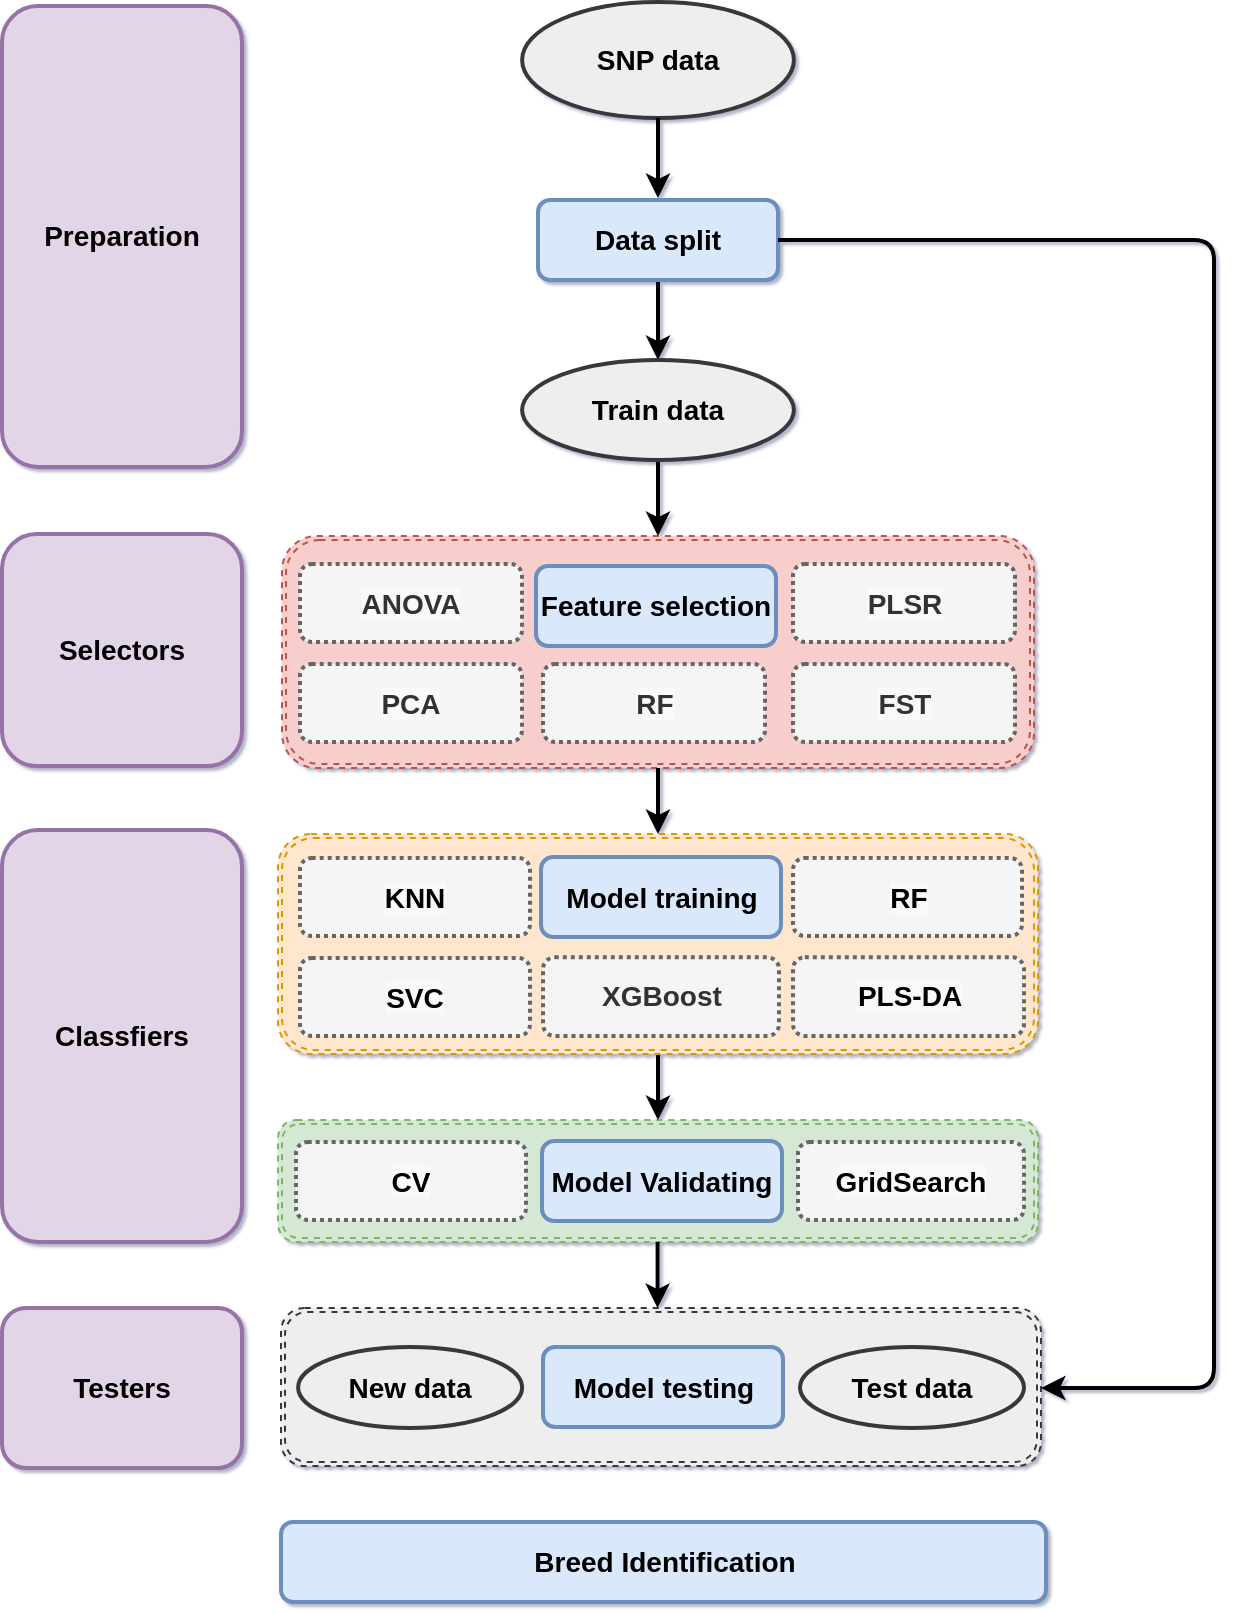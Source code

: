 <mxfile version="21.2.6" type="github">
  <diagram id="C5RBs43oDa-KdzZeNtuy" name="Page-1">
    <mxGraphModel dx="1434" dy="802" grid="0" gridSize="10" guides="1" tooltips="1" connect="1" arrows="1" fold="1" page="1" pageScale="1" pageWidth="827" pageHeight="1169" math="0" shadow="1">
      <root>
        <mxCell id="WIyWlLk6GJQsqaUBKTNV-0" />
        <mxCell id="WIyWlLk6GJQsqaUBKTNV-1" parent="WIyWlLk6GJQsqaUBKTNV-0" />
        <mxCell id="zpyyWrMp8Rw1nTRngI7F-36" value="" style="shape=ext;double=1;rounded=1;whiteSpace=wrap;html=1;fillColor=#eeeeee;dashed=1;strokeColor=#36393d;fontStyle=1" parent="WIyWlLk6GJQsqaUBKTNV-1" vertex="1">
          <mxGeometry x="238.5" y="795" width="380" height="79" as="geometry" />
        </mxCell>
        <mxCell id="rZRslyIYhU1VRv0iqAqT-6" value="" style="shape=ext;double=1;rounded=1;whiteSpace=wrap;html=1;fillColor=#f8cecc;dashed=1;strokeColor=#b85450;fontStyle=1" parent="WIyWlLk6GJQsqaUBKTNV-1" vertex="1">
          <mxGeometry x="239" y="409" width="376" height="116" as="geometry" />
        </mxCell>
        <mxCell id="zpyyWrMp8Rw1nTRngI7F-25" value="" style="shape=ext;double=1;rounded=1;whiteSpace=wrap;html=1;fillColor=#d5e8d4;dashed=1;strokeColor=#82b366;fontStyle=1" parent="WIyWlLk6GJQsqaUBKTNV-1" vertex="1">
          <mxGeometry x="237" y="701" width="380" height="61" as="geometry" />
        </mxCell>
        <mxCell id="6ISwpYmpRPyFx55nGUDn-2" value="" style="edgeStyle=orthogonalEdgeStyle;rounded=0;orthogonalLoop=1;jettySize=auto;html=1;fontSize=14;exitX=0.5;exitY=1;exitDx=0;exitDy=0;fontStyle=1;fontFamily=Helvetica;strokeWidth=2;entryX=0.5;entryY=0;entryDx=0;entryDy=0;" parent="WIyWlLk6GJQsqaUBKTNV-1" source="6ISwpYmpRPyFx55nGUDn-13" target="rZRslyIYhU1VRv0iqAqT-6" edge="1">
          <mxGeometry relative="1" as="geometry">
            <mxPoint x="428" y="429.0" as="sourcePoint" />
            <mxPoint x="428" y="439" as="targetPoint" />
          </mxGeometry>
        </mxCell>
        <mxCell id="6ISwpYmpRPyFx55nGUDn-11" value="" style="edgeStyle=orthogonalEdgeStyle;rounded=0;orthogonalLoop=1;jettySize=auto;html=1;fontSize=14;fontStyle=1;fontFamily=Helvetica;strokeWidth=2;exitX=0.5;exitY=1;exitDx=0;exitDy=0;entryX=0.5;entryY=0;entryDx=0;entryDy=0;" parent="WIyWlLk6GJQsqaUBKTNV-1" source="6ISwpYmpRPyFx55nGUDn-27" target="6ISwpYmpRPyFx55nGUDn-13" edge="1">
          <mxGeometry relative="1" as="geometry">
            <mxPoint x="427.58" y="338" as="sourcePoint" />
            <mxPoint x="427.58" y="388" as="targetPoint" />
          </mxGeometry>
        </mxCell>
        <mxCell id="6ISwpYmpRPyFx55nGUDn-13" value="&lt;p style=&quot;font-size: 14px;&quot;&gt;&lt;span style=&quot;font-size: 14px;&quot;&gt;&lt;font style=&quot;font-size: 14px;&quot;&gt;Train data&lt;/font&gt;&lt;/span&gt;&lt;/p&gt;" style="ellipse;whiteSpace=wrap;html=1;rounded=1;glass=0;strokeWidth=2;shadow=0;fontStyle=1;fontFamily=Helvetica;fillColor=#eeeeee;strokeColor=#36393d;fontSize=14;" parent="WIyWlLk6GJQsqaUBKTNV-1" vertex="1">
          <mxGeometry x="359.06" y="321" width="135.88" height="50" as="geometry" />
        </mxCell>
        <mxCell id="6ISwpYmpRPyFx55nGUDn-27" value="Data split" style="rounded=1;whiteSpace=wrap;html=1;fontSize=14;glass=0;strokeWidth=2;shadow=0;fontStyle=1;fontFamily=Helvetica;fillColor=#dae8fc;strokeColor=#6c8ebf;" parent="WIyWlLk6GJQsqaUBKTNV-1" vertex="1">
          <mxGeometry x="367" y="241" width="120" height="40" as="geometry" />
        </mxCell>
        <mxCell id="rZRslyIYhU1VRv0iqAqT-1" value="&lt;span style=&quot;font-size: 14px;&quot;&gt;Model testing&lt;/span&gt;" style="rounded=1;whiteSpace=wrap;html=1;fontSize=14;fontStyle=1;fontFamily=Helvetica;fillColor=#dae8fc;strokeColor=#6c8ebf;strokeWidth=2;" parent="WIyWlLk6GJQsqaUBKTNV-1" vertex="1">
          <mxGeometry x="369.5" y="814.5" width="120" height="40" as="geometry" />
        </mxCell>
        <mxCell id="zpyyWrMp8Rw1nTRngI7F-11" value="&lt;span style=&quot;font-size: 14px; font-style: normal; font-variant-ligatures: normal; font-variant-caps: normal; letter-spacing: normal; orphans: 2; text-align: center; text-indent: 0px; text-transform: none; widows: 2; word-spacing: 0px; -webkit-text-stroke-width: 0px; text-decoration-thickness: initial; text-decoration-style: initial; text-decoration-color: initial; float: none; display: inline !important;&quot;&gt;Selectors&lt;/span&gt;" style="rounded=1;whiteSpace=wrap;html=1;fontSize=14;fontStyle=1;fontFamily=Helvetica;strokeWidth=2;fillColor=#e1d5e7;strokeColor=#9673a6;fontColor=default;labelBorderColor=none;labelBackgroundColor=none;" parent="WIyWlLk6GJQsqaUBKTNV-1" vertex="1">
          <mxGeometry x="99" y="408" width="120" height="116" as="geometry" />
        </mxCell>
        <mxCell id="6ISwpYmpRPyFx55nGUDn-30" value="&lt;span style=&quot;font-size: 14px;&quot;&gt;Feature selection&lt;/span&gt;" style="rounded=1;whiteSpace=wrap;html=1;fontSize=14;fontStyle=1;fontFamily=Helvetica;fillColor=#dae8fc;strokeColor=#6c8ebf;strokeWidth=2;" parent="WIyWlLk6GJQsqaUBKTNV-1" vertex="1">
          <mxGeometry x="366" y="424" width="120" height="40" as="geometry" />
        </mxCell>
        <mxCell id="zpyyWrMp8Rw1nTRngI7F-12" value="Classfiers" style="rounded=1;whiteSpace=wrap;html=1;fontSize=14;fontStyle=1;fontFamily=Helvetica;strokeWidth=2;fillColor=#e1d5e7;strokeColor=#9673a6;" parent="WIyWlLk6GJQsqaUBKTNV-1" vertex="1">
          <mxGeometry x="99" y="556" width="120" height="206" as="geometry" />
        </mxCell>
        <mxCell id="zpyyWrMp8Rw1nTRngI7F-23" value="&lt;span style=&quot;color: rgb(0, 0, 0); font-size: 14px; font-style: normal; font-variant-ligatures: normal; font-variant-caps: normal; letter-spacing: normal; orphans: 2; text-align: center; text-indent: 0px; text-transform: none; widows: 2; word-spacing: 0px; -webkit-text-stroke-width: 0px; background-color: rgb(248, 249, 250); text-decoration-thickness: initial; text-decoration-style: initial; text-decoration-color: initial; float: none; display: inline !important;&quot;&gt;GridSearch&lt;/span&gt;" style="rounded=1;whiteSpace=wrap;html=1;fontSize=14;fontStyle=1;fontFamily=Helvetica;strokeWidth=2;fillColor=#f5f5f5;fontColor=#333333;strokeColor=#666666;dashed=1;dashPattern=1 1;" parent="WIyWlLk6GJQsqaUBKTNV-1" vertex="1">
          <mxGeometry x="497" y="712" width="113" height="39" as="geometry" />
        </mxCell>
        <mxCell id="zpyyWrMp8Rw1nTRngI7F-26" value="" style="edgeStyle=orthogonalEdgeStyle;rounded=0;orthogonalLoop=1;jettySize=auto;html=1;entryX=0.5;entryY=0;entryDx=0;entryDy=0;strokeWidth=2;fontStyle=1" parent="WIyWlLk6GJQsqaUBKTNV-1" source="rZRslyIYhU1VRv0iqAqT-6" target="zpyyWrMp8Rw1nTRngI7F-14" edge="1">
          <mxGeometry relative="1" as="geometry" />
        </mxCell>
        <mxCell id="rZRslyIYhU1VRv0iqAqT-10" value="&lt;span style=&quot;background-color: rgb(248, 249, 250);&quot;&gt;ANOVA&lt;/span&gt;" style="rounded=1;whiteSpace=wrap;html=1;fontSize=14;fontStyle=1;fontFamily=Helvetica;strokeWidth=2;dashed=1;dashPattern=1 1;fillColor=#f5f5f5;fontColor=#333333;strokeColor=#666666;" parent="WIyWlLk6GJQsqaUBKTNV-1" vertex="1">
          <mxGeometry x="248" y="423" width="111" height="39" as="geometry" />
        </mxCell>
        <mxCell id="rZRslyIYhU1VRv0iqAqT-11" value="&lt;span style=&quot;background-color: rgb(248, 249, 250);&quot;&gt;RF&lt;/span&gt;" style="rounded=1;whiteSpace=wrap;html=1;fontSize=14;fontStyle=1;fontFamily=Helvetica;strokeWidth=2;dashed=1;dashPattern=1 1;fillColor=#f5f5f5;fontColor=#333333;strokeColor=#666666;" parent="WIyWlLk6GJQsqaUBKTNV-1" vertex="1">
          <mxGeometry x="369.5" y="473" width="111" height="39" as="geometry" />
        </mxCell>
        <mxCell id="rZRslyIYhU1VRv0iqAqT-12" value="&lt;span style=&quot;background-color: rgb(248, 249, 250);&quot;&gt;PLSR&lt;/span&gt;" style="rounded=1;whiteSpace=wrap;html=1;fontSize=14;fontStyle=1;fontFamily=Helvetica;strokeWidth=2;dashed=1;dashPattern=1 1;fillColor=#f5f5f5;fontColor=#333333;strokeColor=#666666;" parent="WIyWlLk6GJQsqaUBKTNV-1" vertex="1">
          <mxGeometry x="494.5" y="423" width="111" height="39" as="geometry" />
        </mxCell>
        <mxCell id="zpyyWrMp8Rw1nTRngI7F-2" value="&lt;span style=&quot;background-color: rgb(248, 249, 250);&quot;&gt;PCA&lt;/span&gt;" style="rounded=1;whiteSpace=wrap;html=1;fontSize=14;fontStyle=1;fontFamily=Helvetica;strokeWidth=2;dashed=1;dashPattern=1 1;fillColor=#f5f5f5;fontColor=#333333;strokeColor=#666666;" parent="WIyWlLk6GJQsqaUBKTNV-1" vertex="1">
          <mxGeometry x="248" y="473" width="111" height="39" as="geometry" />
        </mxCell>
        <mxCell id="zpyyWrMp8Rw1nTRngI7F-3" value="&lt;span style=&quot;background-color: rgb(248, 249, 250);&quot;&gt;FST&lt;/span&gt;" style="rounded=1;whiteSpace=wrap;html=1;fontSize=14;fontStyle=1;fontFamily=Helvetica;strokeWidth=2;dashed=1;dashPattern=1 1;fillColor=#f5f5f5;fontColor=#333333;strokeColor=#666666;" parent="WIyWlLk6GJQsqaUBKTNV-1" vertex="1">
          <mxGeometry x="494.5" y="473" width="111" height="39" as="geometry" />
        </mxCell>
        <mxCell id="zpyyWrMp8Rw1nTRngI7F-28" value="" style="edgeStyle=orthogonalEdgeStyle;rounded=0;orthogonalLoop=1;jettySize=auto;html=1;entryX=0.5;entryY=0;entryDx=0;entryDy=0;strokeWidth=2;fontStyle=1" parent="WIyWlLk6GJQsqaUBKTNV-1" source="zpyyWrMp8Rw1nTRngI7F-14" target="zpyyWrMp8Rw1nTRngI7F-25" edge="1">
          <mxGeometry relative="1" as="geometry" />
        </mxCell>
        <mxCell id="zpyyWrMp8Rw1nTRngI7F-14" value="" style="shape=ext;double=1;rounded=1;whiteSpace=wrap;html=1;fillColor=#ffe6cc;dashed=1;strokeColor=#d79b00;fontStyle=1" parent="WIyWlLk6GJQsqaUBKTNV-1" vertex="1">
          <mxGeometry x="237" y="558" width="380" height="110" as="geometry" />
        </mxCell>
        <mxCell id="6ISwpYmpRPyFx55nGUDn-21" value="&lt;span style=&quot;color: rgb(0, 0, 0); font-size: 14px; font-style: normal; font-variant-ligatures: normal; font-variant-caps: normal; letter-spacing: normal; orphans: 2; text-align: center; text-indent: 0px; text-transform: none; widows: 2; word-spacing: 0px; -webkit-text-stroke-width: 0px; background-color: rgb(248, 249, 250); text-decoration-thickness: initial; text-decoration-style: initial; text-decoration-color: initial; float: none; display: inline !important;&quot;&gt;RF&lt;/span&gt;" style="rounded=1;whiteSpace=wrap;html=1;fontSize=14;fontStyle=1;fontFamily=Helvetica;strokeWidth=2;fillColor=#f5f5f5;fontColor=#333333;strokeColor=#666666;dashed=1;dashPattern=1 1;" parent="WIyWlLk6GJQsqaUBKTNV-1" vertex="1">
          <mxGeometry x="494.5" y="570" width="114.5" height="39" as="geometry" />
        </mxCell>
        <mxCell id="6ISwpYmpRPyFx55nGUDn-25" value="&lt;span style=&quot;color: rgb(0, 0, 0); font-size: 14px; font-style: normal; font-variant-ligatures: normal; font-variant-caps: normal; letter-spacing: normal; orphans: 2; text-align: center; text-indent: 0px; text-transform: none; widows: 2; word-spacing: 0px; -webkit-text-stroke-width: 0px; background-color: rgb(248, 249, 250); text-decoration-thickness: initial; text-decoration-style: initial; text-decoration-color: initial; float: none; display: inline !important;&quot;&gt;SVC&lt;/span&gt;" style="rounded=1;whiteSpace=wrap;html=1;fontSize=14;fontStyle=1;fontFamily=Helvetica;strokeWidth=2;fillColor=#f5f5f5;fontColor=#333333;strokeColor=#666666;dashed=1;dashPattern=1 1;" parent="WIyWlLk6GJQsqaUBKTNV-1" vertex="1">
          <mxGeometry x="248" y="620" width="115" height="39" as="geometry" />
        </mxCell>
        <mxCell id="6ISwpYmpRPyFx55nGUDn-20" value="&lt;span style=&quot;font-size: 14px;&quot;&gt;XGBoost&lt;/span&gt;" style="rounded=1;whiteSpace=wrap;html=1;fontSize=14;fontStyle=1;fontFamily=Helvetica;strokeWidth=2;fillColor=#f5f5f5;fontColor=#333333;strokeColor=#666666;dashed=1;dashPattern=1 1;" parent="WIyWlLk6GJQsqaUBKTNV-1" vertex="1">
          <mxGeometry x="369.5" y="619.67" width="118" height="39.33" as="geometry" />
        </mxCell>
        <mxCell id="6ISwpYmpRPyFx55nGUDn-24" value="&lt;span style=&quot;color: rgb(0, 0, 0); font-size: 14px; font-style: normal; font-variant-ligatures: normal; font-variant-caps: normal; letter-spacing: normal; orphans: 2; text-align: center; text-indent: 0px; text-transform: none; widows: 2; word-spacing: 0px; -webkit-text-stroke-width: 0px; background-color: rgb(248, 249, 250); text-decoration-thickness: initial; text-decoration-style: initial; text-decoration-color: initial; float: none; display: inline !important;&quot;&gt;PLS-DA&lt;/span&gt;" style="rounded=1;whiteSpace=wrap;html=1;fontSize=14;fontStyle=1;fontFamily=Helvetica;strokeWidth=2;fillColor=#f5f5f5;fontColor=#333333;strokeColor=#666666;dashed=1;dashPattern=1 1;" parent="WIyWlLk6GJQsqaUBKTNV-1" vertex="1">
          <mxGeometry x="494.5" y="619.67" width="115.5" height="39.33" as="geometry" />
        </mxCell>
        <mxCell id="zpyyWrMp8Rw1nTRngI7F-21" value="&lt;span style=&quot;color: rgb(0, 0, 0); font-size: 14px; font-style: normal; font-variant-ligatures: normal; font-variant-caps: normal; letter-spacing: normal; orphans: 2; text-align: center; text-indent: 0px; text-transform: none; widows: 2; word-spacing: 0px; -webkit-text-stroke-width: 0px; background-color: rgb(248, 249, 250); text-decoration-thickness: initial; text-decoration-style: initial; text-decoration-color: initial; float: none; display: inline !important;&quot;&gt;KNN&lt;/span&gt;" style="rounded=1;whiteSpace=wrap;html=1;fontSize=14;fontStyle=1;fontFamily=Helvetica;strokeWidth=2;fillColor=#f5f5f5;fontColor=#333333;strokeColor=#666666;dashed=1;dashPattern=1 1;" parent="WIyWlLk6GJQsqaUBKTNV-1" vertex="1">
          <mxGeometry x="248" y="570" width="115" height="39" as="geometry" />
        </mxCell>
        <mxCell id="6ISwpYmpRPyFx55nGUDn-18" value="&lt;span style=&quot;font-size: 14px;&quot;&gt;Model training&lt;/span&gt;" style="rounded=1;whiteSpace=wrap;html=1;fontSize=14;fontStyle=1;fontFamily=Helvetica;fillColor=#dae8fc;strokeColor=#6c8ebf;strokeWidth=2;" parent="WIyWlLk6GJQsqaUBKTNV-1" vertex="1">
          <mxGeometry x="368.5" y="569.5" width="120" height="40" as="geometry" />
        </mxCell>
        <mxCell id="zpyyWrMp8Rw1nTRngI7F-29" value="&lt;span style=&quot;font-size: 14px; font-style: normal; font-variant-ligatures: normal; font-variant-caps: normal; letter-spacing: normal; orphans: 2; text-align: center; text-indent: 0px; text-transform: none; widows: 2; word-spacing: 0px; -webkit-text-stroke-width: 0px; text-decoration-thickness: initial; text-decoration-style: initial; text-decoration-color: initial; float: none; display: inline !important;&quot;&gt;Testers&lt;/span&gt;" style="rounded=1;whiteSpace=wrap;html=1;fontSize=14;fontStyle=1;fontFamily=Helvetica;strokeWidth=2;fillColor=#e1d5e7;strokeColor=#9673a6;fontColor=default;labelBorderColor=none;labelBackgroundColor=none;" parent="WIyWlLk6GJQsqaUBKTNV-1" vertex="1">
          <mxGeometry x="99" y="795" width="120" height="80" as="geometry" />
        </mxCell>
        <mxCell id="zpyyWrMp8Rw1nTRngI7F-31" value="&lt;span style=&quot;color: rgb(0, 0, 0); font-size: 14px; font-style: normal; font-variant-ligatures: normal; font-variant-caps: normal; letter-spacing: normal; orphans: 2; text-align: center; text-indent: 0px; text-transform: none; widows: 2; word-spacing: 0px; -webkit-text-stroke-width: 0px; background-color: rgb(248, 249, 250); text-decoration-thickness: initial; text-decoration-style: initial; text-decoration-color: initial; float: none; display: inline !important;&quot;&gt;CV&lt;/span&gt;" style="rounded=1;whiteSpace=wrap;html=1;fontSize=14;fontStyle=1;fontFamily=Helvetica;strokeWidth=2;fillColor=#f5f5f5;fontColor=#333333;strokeColor=#666666;dashed=1;dashPattern=1 1;" parent="WIyWlLk6GJQsqaUBKTNV-1" vertex="1">
          <mxGeometry x="246" y="712" width="115" height="39" as="geometry" />
        </mxCell>
        <mxCell id="zpyyWrMp8Rw1nTRngI7F-32" value="&lt;span style=&quot;font-size: 14px;&quot;&gt;Model Validating&lt;/span&gt;" style="rounded=1;whiteSpace=wrap;html=1;fontSize=14;fontStyle=1;fontFamily=Helvetica;fillColor=#dae8fc;strokeColor=#6c8ebf;strokeWidth=2;" parent="WIyWlLk6GJQsqaUBKTNV-1" vertex="1">
          <mxGeometry x="369" y="711.5" width="120" height="40" as="geometry" />
        </mxCell>
        <mxCell id="zpyyWrMp8Rw1nTRngI7F-33" value="&lt;p style=&quot;font-size: 14px;&quot;&gt;&lt;span style=&quot;font-size: 14px;&quot;&gt;&lt;font style=&quot;font-size: 14px;&quot;&gt;Test data&lt;/font&gt;&lt;/span&gt;&lt;/p&gt;" style="ellipse;whiteSpace=wrap;html=1;rounded=1;glass=0;strokeWidth=2;shadow=0;fontStyle=1;fontFamily=Helvetica;fillColor=#eeeeee;strokeColor=#36393d;fontSize=14;" parent="WIyWlLk6GJQsqaUBKTNV-1" vertex="1">
          <mxGeometry x="498" y="814.5" width="112" height="40.5" as="geometry" />
        </mxCell>
        <mxCell id="zpyyWrMp8Rw1nTRngI7F-34" value="" style="edgeStyle=orthogonalEdgeStyle;orthogonalLoop=1;jettySize=auto;html=1;fontSize=14;fontStyle=1;fontFamily=Helvetica;strokeWidth=2;exitX=1;exitY=0.5;exitDx=0;exitDy=0;entryX=1;entryY=0.5;entryDx=0;entryDy=0;rounded=1;" parent="WIyWlLk6GJQsqaUBKTNV-1" source="6ISwpYmpRPyFx55nGUDn-27" target="zpyyWrMp8Rw1nTRngI7F-36" edge="1">
          <mxGeometry relative="1" as="geometry">
            <mxPoint x="437" y="284" as="sourcePoint" />
            <mxPoint x="742" y="870" as="targetPoint" />
            <Array as="points">
              <mxPoint x="705" y="261" />
              <mxPoint x="705" y="835" />
              <mxPoint x="619" y="835" />
            </Array>
          </mxGeometry>
        </mxCell>
        <mxCell id="zpyyWrMp8Rw1nTRngI7F-37" value="&lt;p style=&quot;font-size: 14px;&quot;&gt;&lt;span style=&quot;font-size: 14px;&quot;&gt;&lt;font style=&quot;font-size: 14px;&quot;&gt;New data&lt;/font&gt;&lt;/span&gt;&lt;/p&gt;" style="ellipse;whiteSpace=wrap;html=1;rounded=1;glass=0;strokeWidth=2;shadow=0;fontStyle=1;fontFamily=Helvetica;fillColor=#eeeeee;fontSize=14;strokeColor=#36393d;" parent="WIyWlLk6GJQsqaUBKTNV-1" vertex="1">
          <mxGeometry x="247.06" y="814.5" width="112" height="40.5" as="geometry" />
        </mxCell>
        <mxCell id="zpyyWrMp8Rw1nTRngI7F-40" value="&lt;p style=&quot;font-size: 14px;&quot;&gt;&lt;span style=&quot;font-size: 14px;&quot;&gt;&lt;font style=&quot;font-size: 14px;&quot;&gt;SNP data&lt;/font&gt;&lt;/span&gt;&lt;/p&gt;" style="ellipse;whiteSpace=wrap;html=1;rounded=1;glass=0;strokeWidth=2;shadow=0;fontStyle=1;fontFamily=Helvetica;fillColor=#eeeeee;strokeColor=#36393d;fontSize=14;" parent="WIyWlLk6GJQsqaUBKTNV-1" vertex="1">
          <mxGeometry x="359.06" y="142" width="135.88" height="58" as="geometry" />
        </mxCell>
        <mxCell id="zpyyWrMp8Rw1nTRngI7F-41" value="" style="edgeStyle=orthogonalEdgeStyle;rounded=0;orthogonalLoop=1;jettySize=auto;html=1;fontSize=14;fontStyle=1;fontFamily=Helvetica;strokeWidth=2;exitX=0.5;exitY=1;exitDx=0;exitDy=0;" parent="WIyWlLk6GJQsqaUBKTNV-1" source="zpyyWrMp8Rw1nTRngI7F-40" edge="1">
          <mxGeometry relative="1" as="geometry">
            <mxPoint x="437" y="291" as="sourcePoint" />
            <mxPoint x="427" y="240" as="targetPoint" />
          </mxGeometry>
        </mxCell>
        <mxCell id="zpyyWrMp8Rw1nTRngI7F-42" value="&lt;span style=&quot;font-size: 14px; font-style: normal; font-variant-ligatures: normal; font-variant-caps: normal; letter-spacing: normal; orphans: 2; text-align: center; text-indent: 0px; text-transform: none; widows: 2; word-spacing: 0px; -webkit-text-stroke-width: 0px; text-decoration-thickness: initial; text-decoration-style: initial; text-decoration-color: initial; float: none; display: inline !important;&quot;&gt;Preparation&lt;/span&gt;" style="rounded=1;whiteSpace=wrap;html=1;fontSize=14;fontStyle=1;fontFamily=Helvetica;strokeWidth=2;fillColor=#e1d5e7;strokeColor=#9673a6;fontColor=default;labelBorderColor=none;labelBackgroundColor=none;" parent="WIyWlLk6GJQsqaUBKTNV-1" vertex="1">
          <mxGeometry x="99" y="144" width="120" height="230.5" as="geometry" />
        </mxCell>
        <mxCell id="zpyyWrMp8Rw1nTRngI7F-45" value="" style="edgeStyle=orthogonalEdgeStyle;rounded=0;orthogonalLoop=1;jettySize=auto;html=1;entryX=0.5;entryY=0;entryDx=0;entryDy=0;strokeWidth=2;fontStyle=1" parent="WIyWlLk6GJQsqaUBKTNV-1" edge="1">
          <mxGeometry relative="1" as="geometry">
            <mxPoint x="426.8" y="762" as="sourcePoint" />
            <mxPoint x="426.8" y="795" as="targetPoint" />
          </mxGeometry>
        </mxCell>
        <mxCell id="zpyyWrMp8Rw1nTRngI7F-46" value="&lt;span style=&quot;font-size: 14px;&quot;&gt;Breed Identification&lt;/span&gt;" style="rounded=1;whiteSpace=wrap;html=1;fontSize=14;fontStyle=1;fontFamily=Helvetica;fillColor=#dae8fc;strokeColor=#6c8ebf;strokeWidth=2;" parent="WIyWlLk6GJQsqaUBKTNV-1" vertex="1">
          <mxGeometry x="238.5" y="902" width="382.5" height="40" as="geometry" />
        </mxCell>
      </root>
    </mxGraphModel>
  </diagram>
</mxfile>
